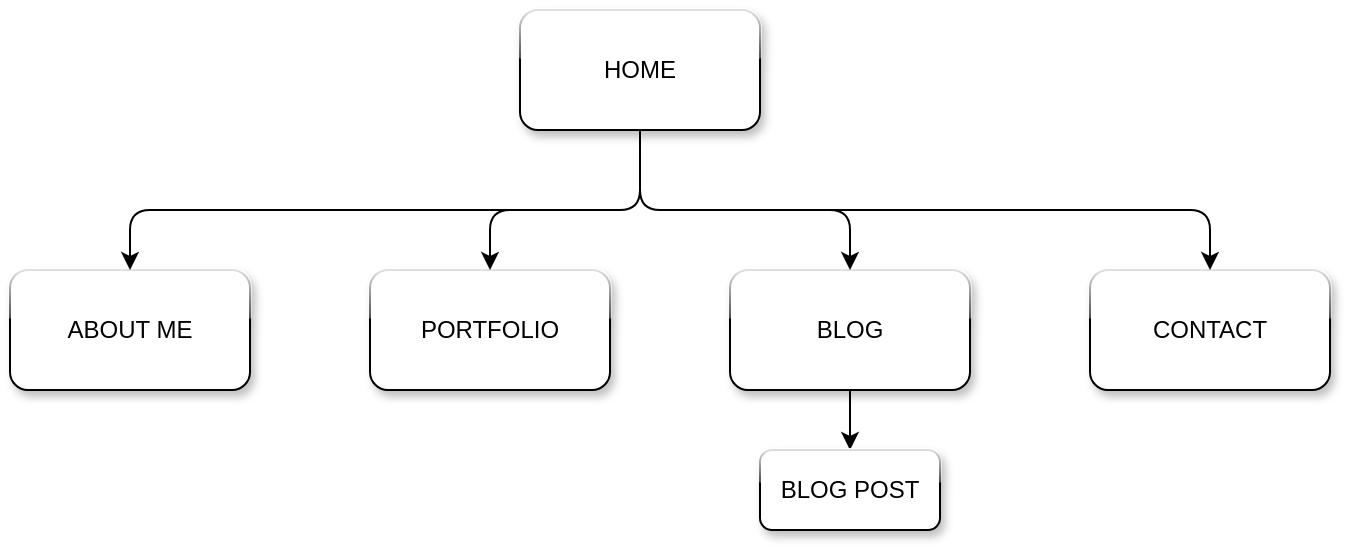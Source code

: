 <mxfile version="13.8.6" type="device"><diagram id="PVW5jzhMuKbPtBACjESV" name="Page-1"><mxGraphModel dx="1718" dy="967" grid="1" gridSize="15" guides="1" tooltips="1" connect="1" arrows="1" fold="1" page="1" pageScale="1" pageWidth="1169" pageHeight="827" math="0" shadow="0"><root><mxCell id="0"/><mxCell id="1" parent="0"/><mxCell id="QIk4TOuKzkR2CmoXzl4I-1" value="HOME" style="rounded=1;whiteSpace=wrap;html=1;glass=1;shadow=1;" vertex="1" parent="1"><mxGeometry x="525" y="60" width="120" height="60" as="geometry"/></mxCell><mxCell id="QIk4TOuKzkR2CmoXzl4I-2" value="ABOUT ME" style="rounded=1;whiteSpace=wrap;html=1;glass=1;shadow=1;" vertex="1" parent="1"><mxGeometry x="270" y="190" width="120" height="60" as="geometry"/></mxCell><mxCell id="QIk4TOuKzkR2CmoXzl4I-11" style="edgeStyle=orthogonalEdgeStyle;rounded=0;orthogonalLoop=1;jettySize=auto;html=1;" edge="1" parent="1" source="QIk4TOuKzkR2CmoXzl4I-3"><mxGeometry relative="1" as="geometry"><mxPoint x="690" y="280" as="targetPoint"/></mxGeometry></mxCell><mxCell id="QIk4TOuKzkR2CmoXzl4I-3" value="BLOG" style="rounded=1;whiteSpace=wrap;html=1;glass=1;shadow=1;" vertex="1" parent="1"><mxGeometry x="630" y="190" width="120" height="60" as="geometry"/></mxCell><mxCell id="QIk4TOuKzkR2CmoXzl4I-4" value="CONTACT" style="rounded=1;whiteSpace=wrap;html=1;glass=1;shadow=1;" vertex="1" parent="1"><mxGeometry x="810" y="190" width="120" height="60" as="geometry"/></mxCell><mxCell id="QIk4TOuKzkR2CmoXzl4I-5" value="PORTFOLIO" style="rounded=1;whiteSpace=wrap;html=1;glass=1;shadow=1;" vertex="1" parent="1"><mxGeometry x="450" y="190" width="120" height="60" as="geometry"/></mxCell><mxCell id="QIk4TOuKzkR2CmoXzl4I-7" value="" style="endArrow=classic;html=1;entryX=0.5;entryY=0;entryDx=0;entryDy=0;" edge="1" parent="1" target="QIk4TOuKzkR2CmoXzl4I-2"><mxGeometry width="50" height="50" relative="1" as="geometry"><mxPoint x="520" y="160" as="sourcePoint"/><mxPoint x="410" y="120" as="targetPoint"/><Array as="points"><mxPoint x="330" y="160"/></Array></mxGeometry></mxCell><mxCell id="QIk4TOuKzkR2CmoXzl4I-8" value="" style="endArrow=classic;html=1;entryX=0.5;entryY=0;entryDx=0;entryDy=0;" edge="1" parent="1" target="QIk4TOuKzkR2CmoXzl4I-4"><mxGeometry width="50" height="50" relative="1" as="geometry"><mxPoint x="680" y="160" as="sourcePoint"/><mxPoint x="830" y="80" as="targetPoint"/><Array as="points"><mxPoint x="870" y="160"/></Array></mxGeometry></mxCell><mxCell id="QIk4TOuKzkR2CmoXzl4I-9" value="" style="endArrow=classic;html=1;entryX=0.5;entryY=0;entryDx=0;entryDy=0;exitX=0.5;exitY=1;exitDx=0;exitDy=0;" edge="1" parent="1" source="QIk4TOuKzkR2CmoXzl4I-1" target="QIk4TOuKzkR2CmoXzl4I-3"><mxGeometry width="50" height="50" relative="1" as="geometry"><mxPoint x="580" y="160" as="sourcePoint"/><mxPoint x="630" y="110" as="targetPoint"/><Array as="points"><mxPoint x="585" y="160"/><mxPoint x="690" y="160"/></Array></mxGeometry></mxCell><mxCell id="QIk4TOuKzkR2CmoXzl4I-10" value="" style="endArrow=classic;html=1;exitX=0.5;exitY=1;exitDx=0;exitDy=0;entryX=0.5;entryY=0;entryDx=0;entryDy=0;" edge="1" parent="1" source="QIk4TOuKzkR2CmoXzl4I-1" target="QIk4TOuKzkR2CmoXzl4I-5"><mxGeometry width="50" height="50" relative="1" as="geometry"><mxPoint x="700" y="410" as="sourcePoint"/><mxPoint x="750" y="360" as="targetPoint"/><Array as="points"><mxPoint x="585" y="160"/><mxPoint x="510" y="160"/></Array></mxGeometry></mxCell><mxCell id="QIk4TOuKzkR2CmoXzl4I-12" value="BLOG POST" style="rounded=1;whiteSpace=wrap;html=1;glass=1;shadow=1;" vertex="1" parent="1"><mxGeometry x="645" y="280" width="90" height="40" as="geometry"/></mxCell></root></mxGraphModel></diagram></mxfile>